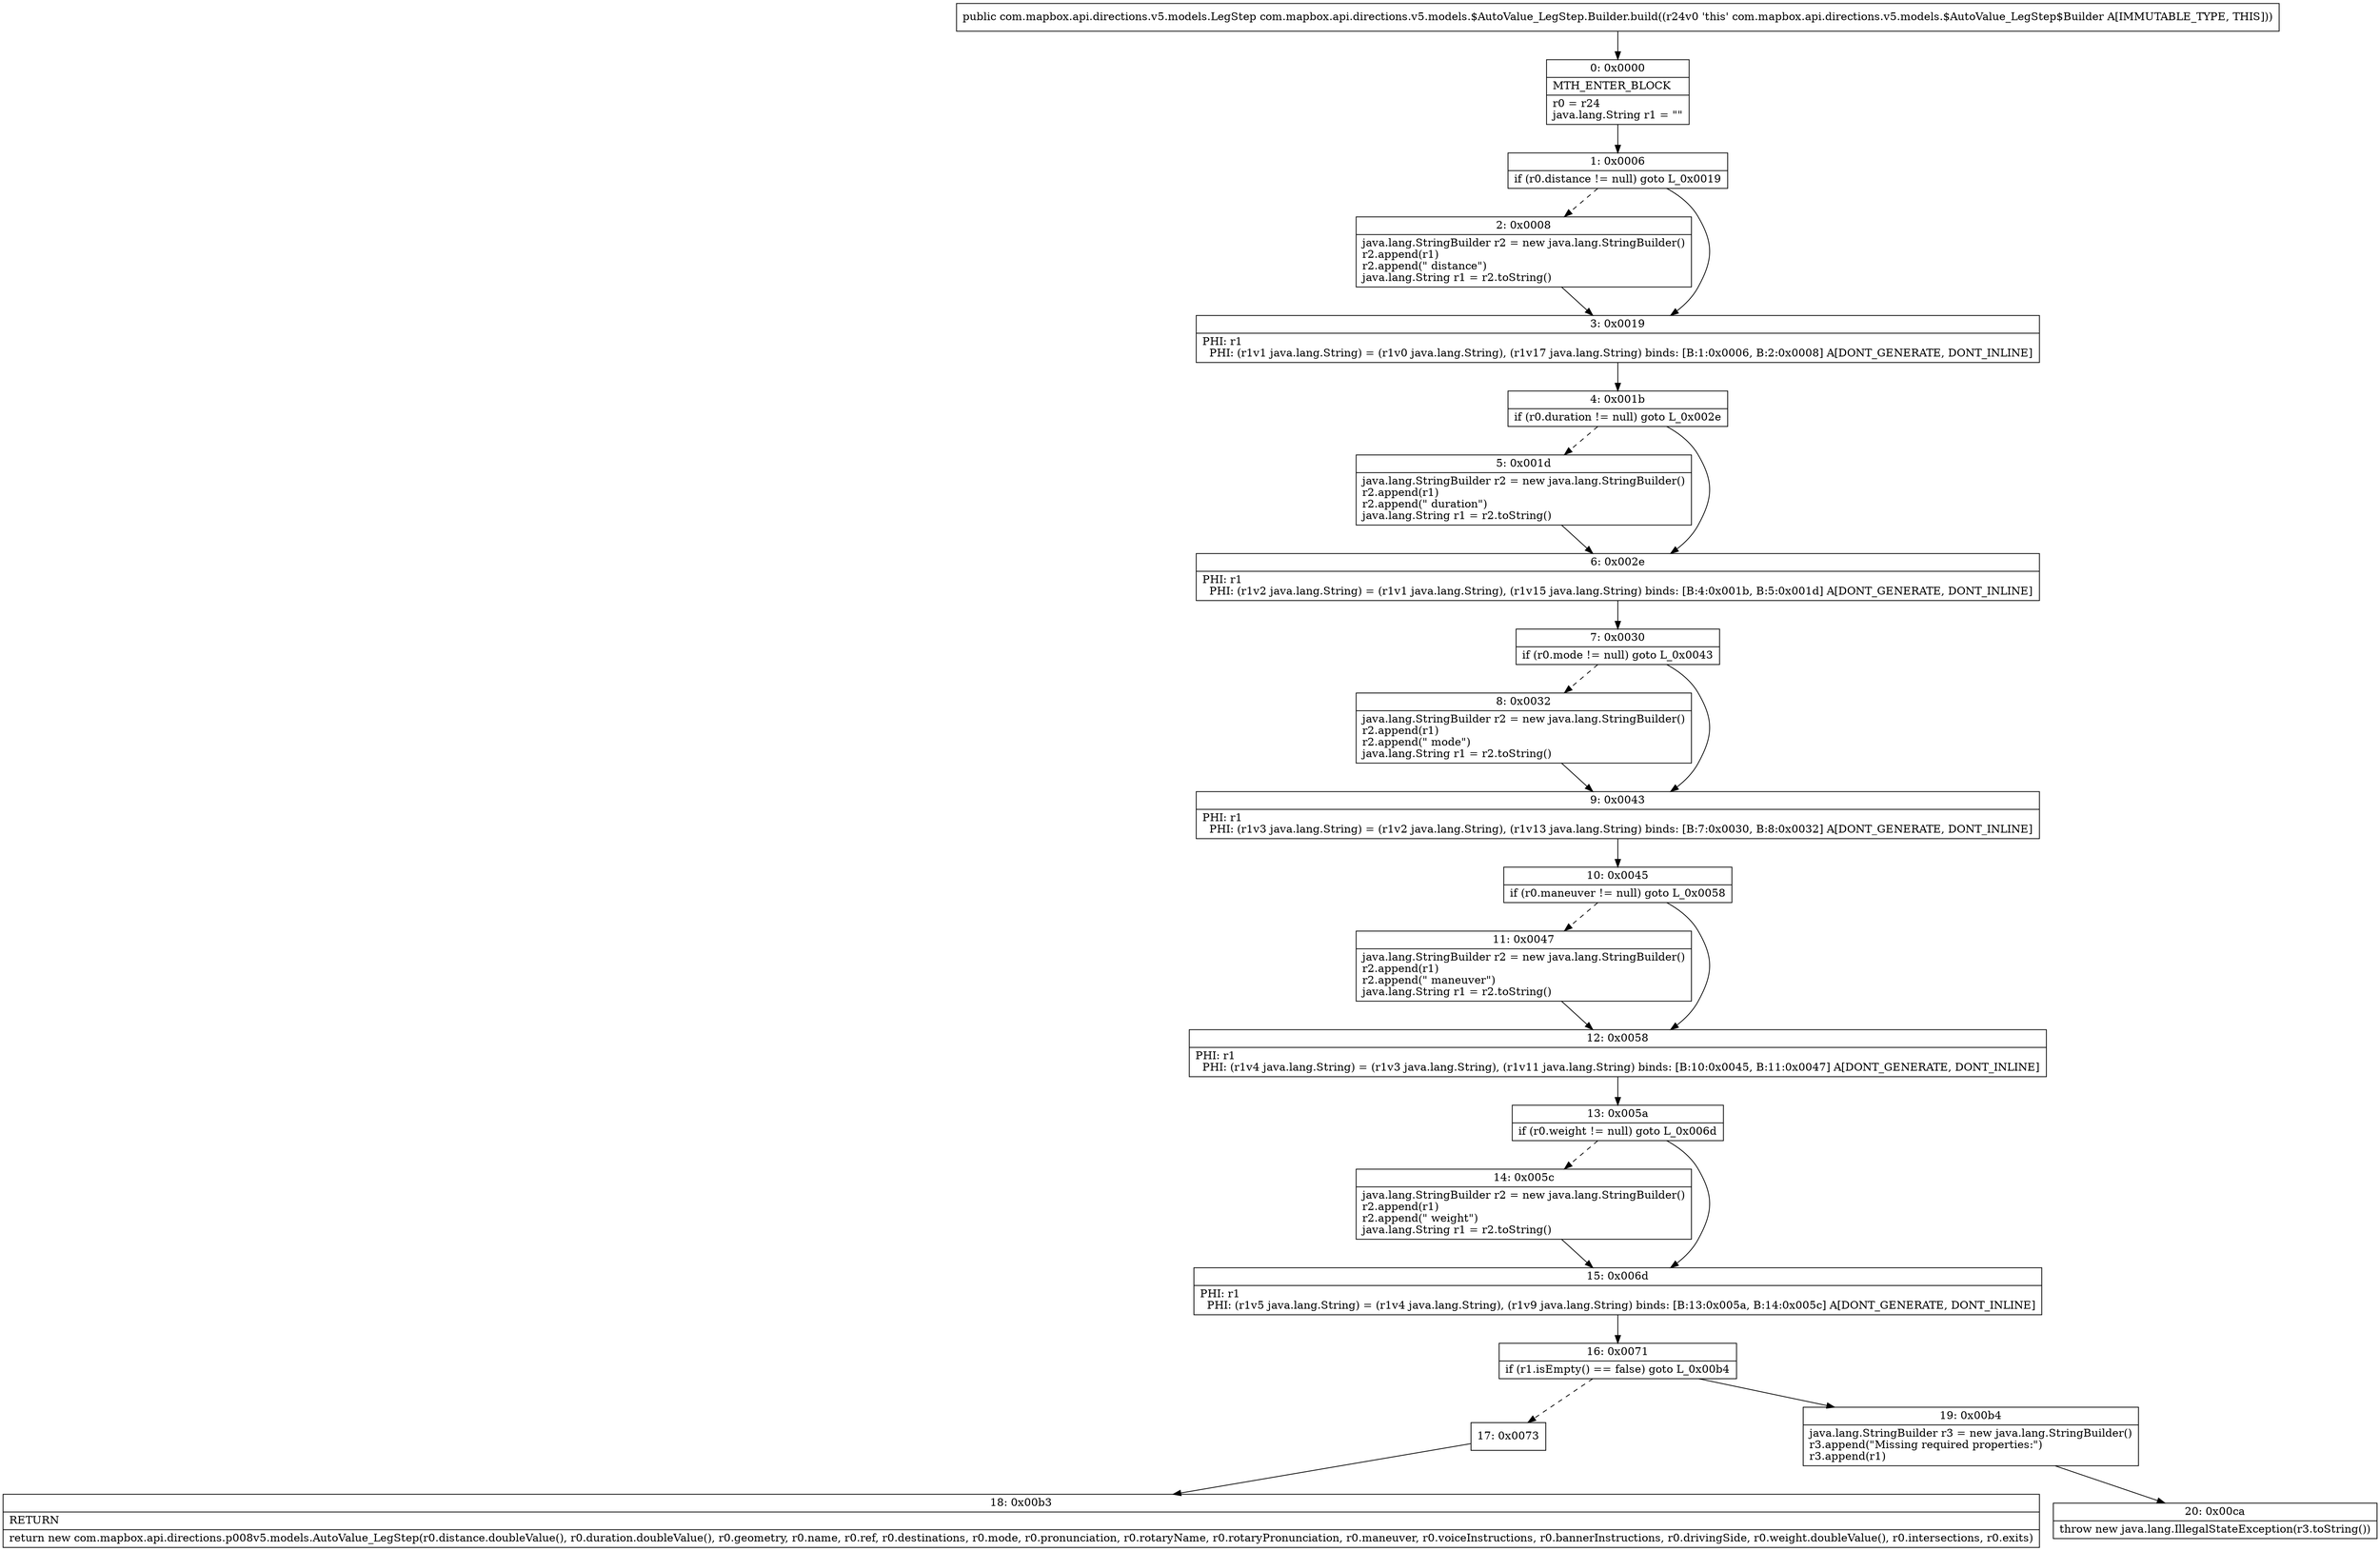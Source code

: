digraph "CFG forcom.mapbox.api.directions.v5.models.$AutoValue_LegStep.Builder.build()Lcom\/mapbox\/api\/directions\/v5\/models\/LegStep;" {
Node_0 [shape=record,label="{0\:\ 0x0000|MTH_ENTER_BLOCK\l|r0 = r24\ljava.lang.String r1 = \"\"\l}"];
Node_1 [shape=record,label="{1\:\ 0x0006|if (r0.distance != null) goto L_0x0019\l}"];
Node_2 [shape=record,label="{2\:\ 0x0008|java.lang.StringBuilder r2 = new java.lang.StringBuilder()\lr2.append(r1)\lr2.append(\" distance\")\ljava.lang.String r1 = r2.toString()\l}"];
Node_3 [shape=record,label="{3\:\ 0x0019|PHI: r1 \l  PHI: (r1v1 java.lang.String) = (r1v0 java.lang.String), (r1v17 java.lang.String) binds: [B:1:0x0006, B:2:0x0008] A[DONT_GENERATE, DONT_INLINE]\l}"];
Node_4 [shape=record,label="{4\:\ 0x001b|if (r0.duration != null) goto L_0x002e\l}"];
Node_5 [shape=record,label="{5\:\ 0x001d|java.lang.StringBuilder r2 = new java.lang.StringBuilder()\lr2.append(r1)\lr2.append(\" duration\")\ljava.lang.String r1 = r2.toString()\l}"];
Node_6 [shape=record,label="{6\:\ 0x002e|PHI: r1 \l  PHI: (r1v2 java.lang.String) = (r1v1 java.lang.String), (r1v15 java.lang.String) binds: [B:4:0x001b, B:5:0x001d] A[DONT_GENERATE, DONT_INLINE]\l}"];
Node_7 [shape=record,label="{7\:\ 0x0030|if (r0.mode != null) goto L_0x0043\l}"];
Node_8 [shape=record,label="{8\:\ 0x0032|java.lang.StringBuilder r2 = new java.lang.StringBuilder()\lr2.append(r1)\lr2.append(\" mode\")\ljava.lang.String r1 = r2.toString()\l}"];
Node_9 [shape=record,label="{9\:\ 0x0043|PHI: r1 \l  PHI: (r1v3 java.lang.String) = (r1v2 java.lang.String), (r1v13 java.lang.String) binds: [B:7:0x0030, B:8:0x0032] A[DONT_GENERATE, DONT_INLINE]\l}"];
Node_10 [shape=record,label="{10\:\ 0x0045|if (r0.maneuver != null) goto L_0x0058\l}"];
Node_11 [shape=record,label="{11\:\ 0x0047|java.lang.StringBuilder r2 = new java.lang.StringBuilder()\lr2.append(r1)\lr2.append(\" maneuver\")\ljava.lang.String r1 = r2.toString()\l}"];
Node_12 [shape=record,label="{12\:\ 0x0058|PHI: r1 \l  PHI: (r1v4 java.lang.String) = (r1v3 java.lang.String), (r1v11 java.lang.String) binds: [B:10:0x0045, B:11:0x0047] A[DONT_GENERATE, DONT_INLINE]\l}"];
Node_13 [shape=record,label="{13\:\ 0x005a|if (r0.weight != null) goto L_0x006d\l}"];
Node_14 [shape=record,label="{14\:\ 0x005c|java.lang.StringBuilder r2 = new java.lang.StringBuilder()\lr2.append(r1)\lr2.append(\" weight\")\ljava.lang.String r1 = r2.toString()\l}"];
Node_15 [shape=record,label="{15\:\ 0x006d|PHI: r1 \l  PHI: (r1v5 java.lang.String) = (r1v4 java.lang.String), (r1v9 java.lang.String) binds: [B:13:0x005a, B:14:0x005c] A[DONT_GENERATE, DONT_INLINE]\l}"];
Node_16 [shape=record,label="{16\:\ 0x0071|if (r1.isEmpty() == false) goto L_0x00b4\l}"];
Node_17 [shape=record,label="{17\:\ 0x0073}"];
Node_18 [shape=record,label="{18\:\ 0x00b3|RETURN\l|return new com.mapbox.api.directions.p008v5.models.AutoValue_LegStep(r0.distance.doubleValue(), r0.duration.doubleValue(), r0.geometry, r0.name, r0.ref, r0.destinations, r0.mode, r0.pronunciation, r0.rotaryName, r0.rotaryPronunciation, r0.maneuver, r0.voiceInstructions, r0.bannerInstructions, r0.drivingSide, r0.weight.doubleValue(), r0.intersections, r0.exits)\l}"];
Node_19 [shape=record,label="{19\:\ 0x00b4|java.lang.StringBuilder r3 = new java.lang.StringBuilder()\lr3.append(\"Missing required properties:\")\lr3.append(r1)\l}"];
Node_20 [shape=record,label="{20\:\ 0x00ca|throw new java.lang.IllegalStateException(r3.toString())\l}"];
MethodNode[shape=record,label="{public com.mapbox.api.directions.v5.models.LegStep com.mapbox.api.directions.v5.models.$AutoValue_LegStep.Builder.build((r24v0 'this' com.mapbox.api.directions.v5.models.$AutoValue_LegStep$Builder A[IMMUTABLE_TYPE, THIS])) }"];
MethodNode -> Node_0;
Node_0 -> Node_1;
Node_1 -> Node_2[style=dashed];
Node_1 -> Node_3;
Node_2 -> Node_3;
Node_3 -> Node_4;
Node_4 -> Node_5[style=dashed];
Node_4 -> Node_6;
Node_5 -> Node_6;
Node_6 -> Node_7;
Node_7 -> Node_8[style=dashed];
Node_7 -> Node_9;
Node_8 -> Node_9;
Node_9 -> Node_10;
Node_10 -> Node_11[style=dashed];
Node_10 -> Node_12;
Node_11 -> Node_12;
Node_12 -> Node_13;
Node_13 -> Node_14[style=dashed];
Node_13 -> Node_15;
Node_14 -> Node_15;
Node_15 -> Node_16;
Node_16 -> Node_17[style=dashed];
Node_16 -> Node_19;
Node_17 -> Node_18;
Node_19 -> Node_20;
}

